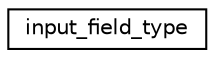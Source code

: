 digraph "Graphical Class Hierarchy"
{
 // INTERACTIVE_SVG=YES
 // LATEX_PDF_SIZE
  edge [fontname="Helvetica",fontsize="10",labelfontname="Helvetica",labelfontsize="10"];
  node [fontname="Helvetica",fontsize="10",shape=record];
  rankdir="LR";
  Node0 [label="input_field_type",height=0.2,width=0.4,color="black", fillcolor="white", style="filled",URL="$structdiag__data__mod_1_1input__field__type.html",tooltip="Type to hold the input field description."];
}
